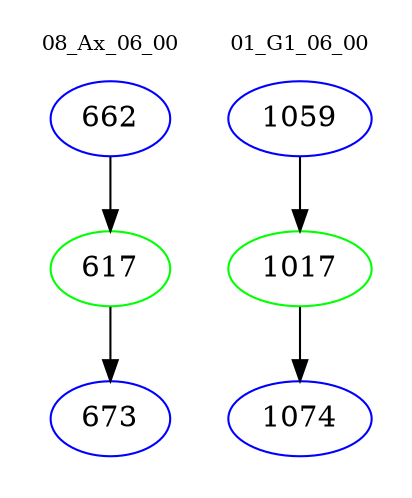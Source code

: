 digraph{
subgraph cluster_0 {
color = white
label = "08_Ax_06_00";
fontsize=10;
T0_662 [label="662", color="blue"]
T0_662 -> T0_617 [color="black"]
T0_617 [label="617", color="green"]
T0_617 -> T0_673 [color="black"]
T0_673 [label="673", color="blue"]
}
subgraph cluster_1 {
color = white
label = "01_G1_06_00";
fontsize=10;
T1_1059 [label="1059", color="blue"]
T1_1059 -> T1_1017 [color="black"]
T1_1017 [label="1017", color="green"]
T1_1017 -> T1_1074 [color="black"]
T1_1074 [label="1074", color="blue"]
}
}
